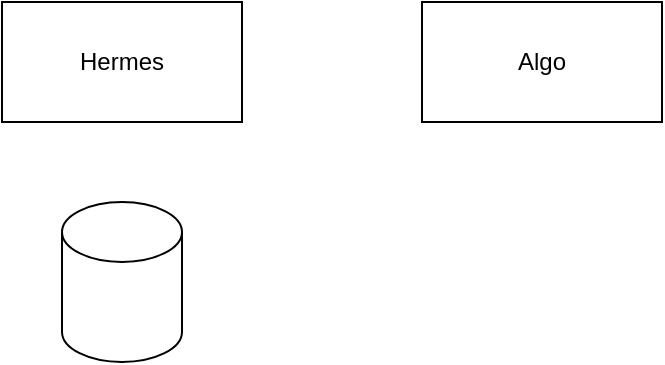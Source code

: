 <mxfile version="17.4.6" type="github">
  <diagram id="HcWggubIFDnYbVDW8_AB" name="Page-1">
    <mxGraphModel dx="1355" dy="893" grid="1" gridSize="10" guides="1" tooltips="1" connect="1" arrows="1" fold="1" page="1" pageScale="1" pageWidth="827" pageHeight="1169" math="0" shadow="0">
      <root>
        <mxCell id="0" />
        <mxCell id="1" parent="0" />
        <mxCell id="ZxO7Vm6uBEuebW4_tEUu-1" value="Hermes" style="rounded=0;whiteSpace=wrap;html=1;" parent="1" vertex="1">
          <mxGeometry x="320" y="140" width="120" height="60" as="geometry" />
        </mxCell>
        <mxCell id="oerierbim30S0MYoS4q5-1" value="" style="shape=cylinder3;whiteSpace=wrap;html=1;boundedLbl=1;backgroundOutline=1;size=15;" parent="1" vertex="1">
          <mxGeometry x="350" y="240" width="60" height="80" as="geometry" />
        </mxCell>
        <mxCell id="oerierbim30S0MYoS4q5-3" value="Algo" style="rounded=0;whiteSpace=wrap;html=1;" parent="1" vertex="1">
          <mxGeometry x="530" y="140" width="120" height="60" as="geometry" />
        </mxCell>
      </root>
    </mxGraphModel>
  </diagram>
</mxfile>
